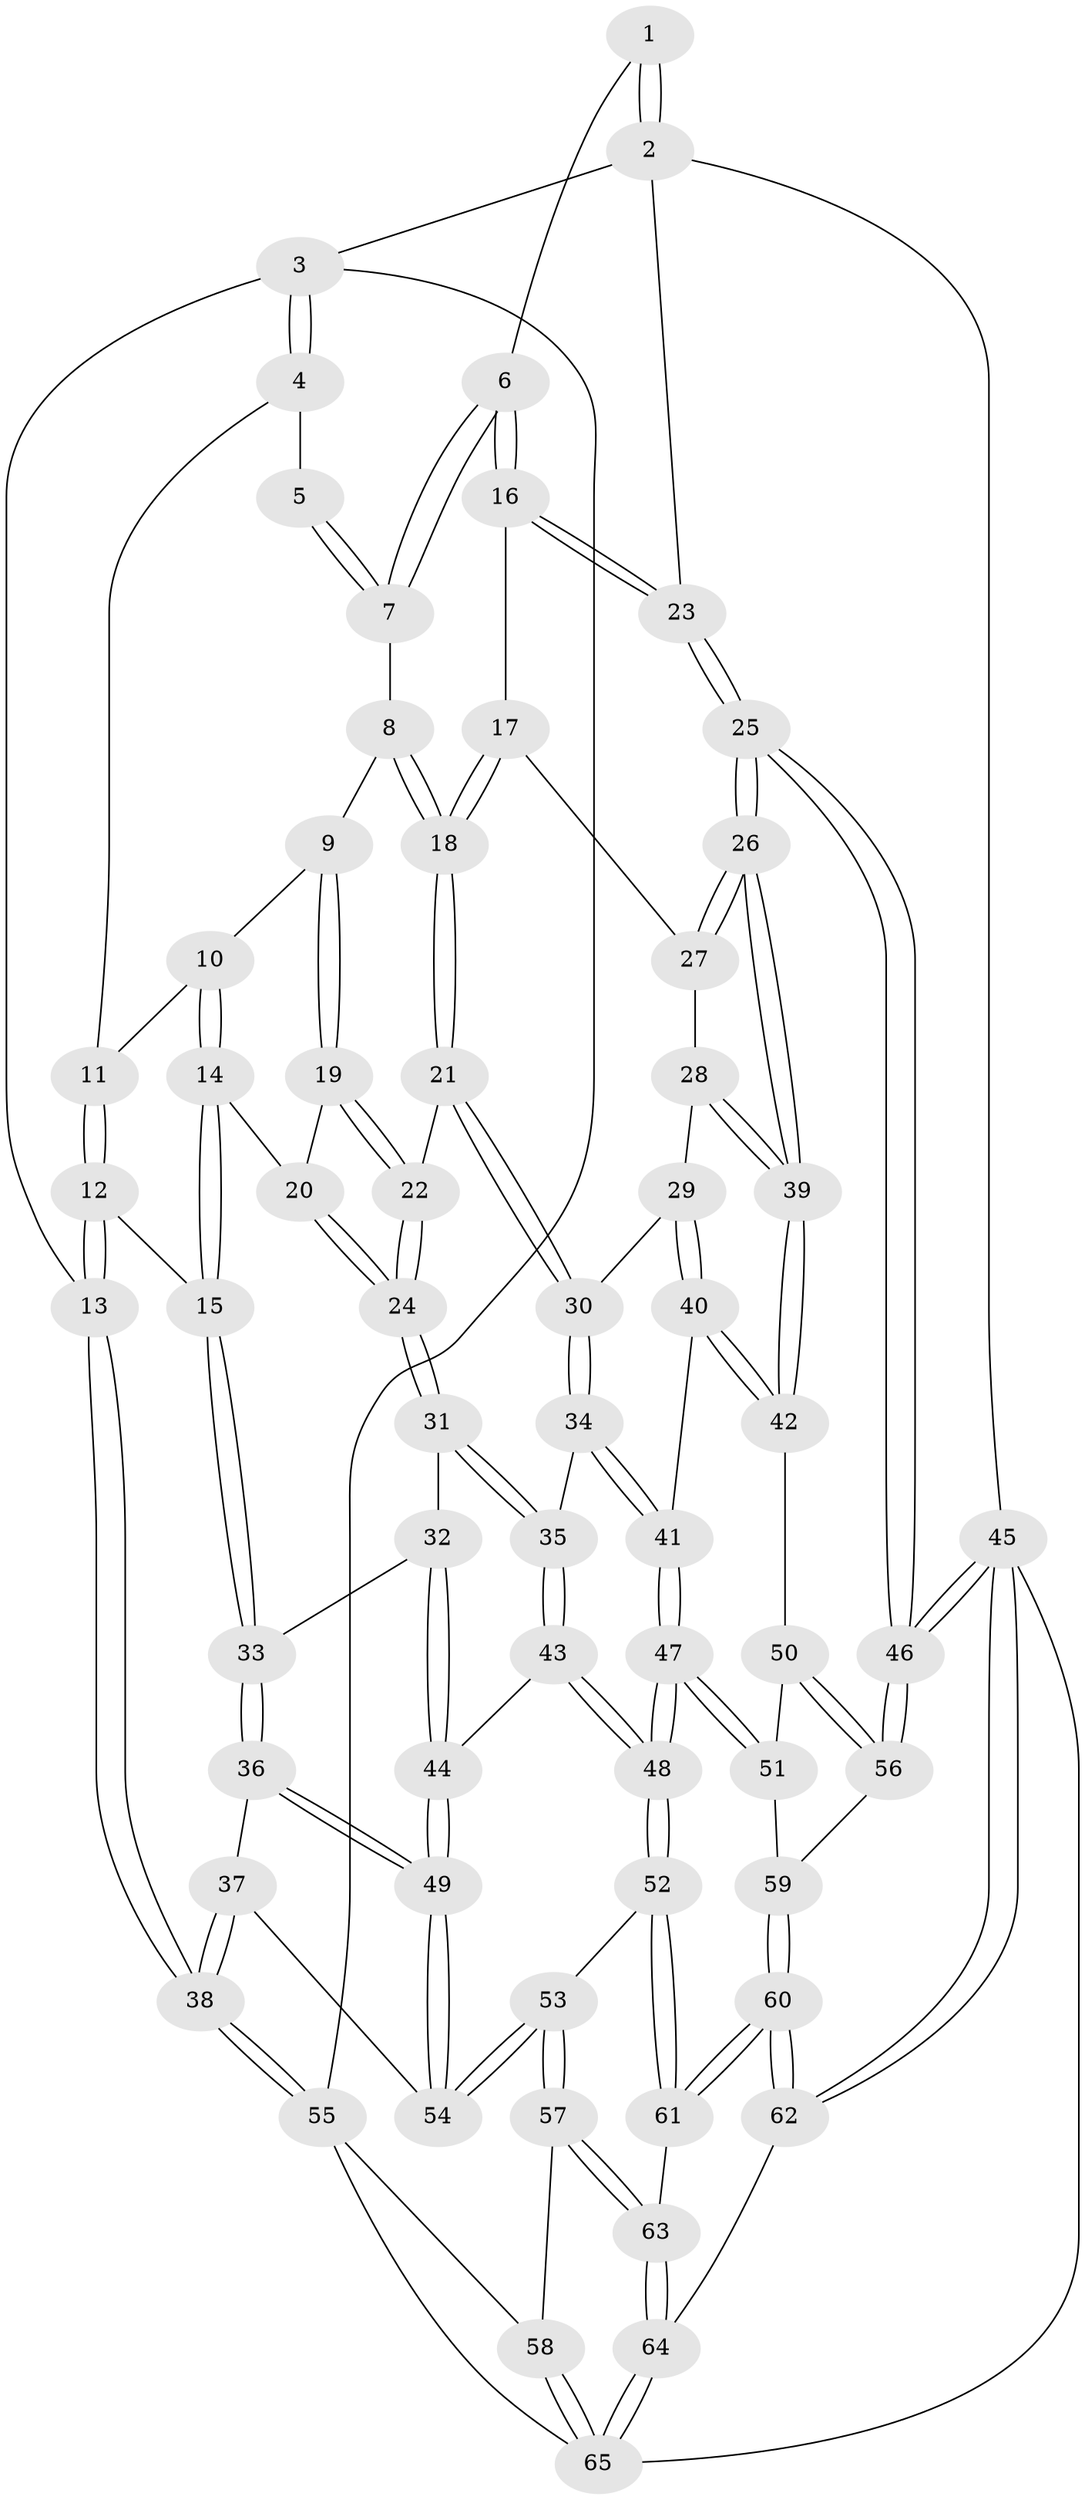 // coarse degree distribution, {3: 0.23076923076923078, 7: 0.02564102564102564, 4: 0.38461538461538464, 5: 0.3076923076923077, 6: 0.05128205128205128}
// Generated by graph-tools (version 1.1) at 2025/24/03/03/25 07:24:33]
// undirected, 65 vertices, 159 edges
graph export_dot {
graph [start="1"]
  node [color=gray90,style=filled];
  1 [pos="+0.716933503137761+0"];
  2 [pos="+1+0"];
  3 [pos="+0+0"];
  4 [pos="+0.05045041419968471+0"];
  5 [pos="+0.4442042706070944+0"];
  6 [pos="+0.671154936363324+0.1123122468678842"];
  7 [pos="+0.4540954216040831+0.009030805196231317"];
  8 [pos="+0.4469144189038108+0.03364808585899321"];
  9 [pos="+0.42100751873254716+0.06919784542561326"];
  10 [pos="+0.2761218823629655+0.07793880139621988"];
  11 [pos="+0.06598299276902804+0"];
  12 [pos="+0.14609740194711177+0.20189629748933138"];
  13 [pos="+0+0.33122758573002203"];
  14 [pos="+0.2507442519226179+0.1955809899119625"];
  15 [pos="+0.20834099004588155+0.21985986967243767"];
  16 [pos="+0.6784655402423562+0.1386519184005362"];
  17 [pos="+0.6713271620956662+0.155103532855272"];
  18 [pos="+0.5765094513785828+0.20890432481277776"];
  19 [pos="+0.41432242248538176+0.0944857931928756"];
  20 [pos="+0.33720050832743104+0.19520555840129483"];
  21 [pos="+0.568168964608676+0.22025052033633685"];
  22 [pos="+0.47338489072193024+0.21812336888455924"];
  23 [pos="+1+0.07951979250752178"];
  24 [pos="+0.40277925352194427+0.2653428043015783"];
  25 [pos="+1+0.38506885851513767"];
  26 [pos="+0.9902682224051252+0.3915880783315423"];
  27 [pos="+0.6719917087036669+0.15629036868034346"];
  28 [pos="+0.7221531391241598+0.3291425466682746"];
  29 [pos="+0.6750833767150692+0.3480650894023789"];
  30 [pos="+0.567362471493797+0.2972189914816995"];
  31 [pos="+0.40168151704266897+0.3117052694885232"];
  32 [pos="+0.3199843155774635+0.36397095242160465"];
  33 [pos="+0.2595005432394373+0.3765395635291788"];
  34 [pos="+0.5154314197214367+0.36895392293153073"];
  35 [pos="+0.4958657001413942+0.37586840986706677"];
  36 [pos="+0.25123915906727967+0.39247460047559246"];
  37 [pos="+0.182403012144734+0.44567475577788607"];
  38 [pos="+0+0.5982435569729188"];
  39 [pos="+0.9554822704447821+0.4010096976135545"];
  40 [pos="+0.640231150807209+0.43917317149977236"];
  41 [pos="+0.6228511494198823+0.451811394403148"];
  42 [pos="+0.8496906531922765+0.47348897932462103"];
  43 [pos="+0.461423449431784+0.4544923029044089"];
  44 [pos="+0.4179565879396595+0.45539790412293935"];
  45 [pos="+1+1"];
  46 [pos="+1+0.6587488765379323"];
  47 [pos="+0.5874547835514555+0.6423726709030377"];
  48 [pos="+0.5463122234296743+0.6733348423665405"];
  49 [pos="+0.3434270134352303+0.502299984746537"];
  50 [pos="+0.8001246572685169+0.5301092254846292"];
  51 [pos="+0.6845794690565117+0.6196114084893108"];
  52 [pos="+0.5321710122364162+0.6956753719428349"];
  53 [pos="+0.3492271183964387+0.6610178293126875"];
  54 [pos="+0.3391049759434862+0.572525313148986"];
  55 [pos="+0+0.6439472458469153"];
  56 [pos="+0.8563636018872246+0.6999249530074672"];
  57 [pos="+0.09618358291101622+0.7344008194150203"];
  58 [pos="+0.07383588947865372+0.727256134421263"];
  59 [pos="+0.8218830087918089+0.7169669263283787"];
  60 [pos="+0.7223717229850585+1"];
  61 [pos="+0.5469011684297561+0.7673653861427896"];
  62 [pos="+0.7249929543894212+1"];
  63 [pos="+0.2544934283894592+0.9389411216379397"];
  64 [pos="+0.31722498989484044+1"];
  65 [pos="+0.06036862380351398+1"];
  1 -- 2;
  1 -- 2;
  1 -- 6;
  2 -- 3;
  2 -- 23;
  2 -- 45;
  3 -- 4;
  3 -- 4;
  3 -- 13;
  3 -- 55;
  4 -- 5;
  4 -- 11;
  5 -- 7;
  5 -- 7;
  6 -- 7;
  6 -- 7;
  6 -- 16;
  6 -- 16;
  7 -- 8;
  8 -- 9;
  8 -- 18;
  8 -- 18;
  9 -- 10;
  9 -- 19;
  9 -- 19;
  10 -- 11;
  10 -- 14;
  10 -- 14;
  11 -- 12;
  11 -- 12;
  12 -- 13;
  12 -- 13;
  12 -- 15;
  13 -- 38;
  13 -- 38;
  14 -- 15;
  14 -- 15;
  14 -- 20;
  15 -- 33;
  15 -- 33;
  16 -- 17;
  16 -- 23;
  16 -- 23;
  17 -- 18;
  17 -- 18;
  17 -- 27;
  18 -- 21;
  18 -- 21;
  19 -- 20;
  19 -- 22;
  19 -- 22;
  20 -- 24;
  20 -- 24;
  21 -- 22;
  21 -- 30;
  21 -- 30;
  22 -- 24;
  22 -- 24;
  23 -- 25;
  23 -- 25;
  24 -- 31;
  24 -- 31;
  25 -- 26;
  25 -- 26;
  25 -- 46;
  25 -- 46;
  26 -- 27;
  26 -- 27;
  26 -- 39;
  26 -- 39;
  27 -- 28;
  28 -- 29;
  28 -- 39;
  28 -- 39;
  29 -- 30;
  29 -- 40;
  29 -- 40;
  30 -- 34;
  30 -- 34;
  31 -- 32;
  31 -- 35;
  31 -- 35;
  32 -- 33;
  32 -- 44;
  32 -- 44;
  33 -- 36;
  33 -- 36;
  34 -- 35;
  34 -- 41;
  34 -- 41;
  35 -- 43;
  35 -- 43;
  36 -- 37;
  36 -- 49;
  36 -- 49;
  37 -- 38;
  37 -- 38;
  37 -- 54;
  38 -- 55;
  38 -- 55;
  39 -- 42;
  39 -- 42;
  40 -- 41;
  40 -- 42;
  40 -- 42;
  41 -- 47;
  41 -- 47;
  42 -- 50;
  43 -- 44;
  43 -- 48;
  43 -- 48;
  44 -- 49;
  44 -- 49;
  45 -- 46;
  45 -- 46;
  45 -- 62;
  45 -- 62;
  45 -- 65;
  46 -- 56;
  46 -- 56;
  47 -- 48;
  47 -- 48;
  47 -- 51;
  47 -- 51;
  48 -- 52;
  48 -- 52;
  49 -- 54;
  49 -- 54;
  50 -- 51;
  50 -- 56;
  50 -- 56;
  51 -- 59;
  52 -- 53;
  52 -- 61;
  52 -- 61;
  53 -- 54;
  53 -- 54;
  53 -- 57;
  53 -- 57;
  55 -- 58;
  55 -- 65;
  56 -- 59;
  57 -- 58;
  57 -- 63;
  57 -- 63;
  58 -- 65;
  58 -- 65;
  59 -- 60;
  59 -- 60;
  60 -- 61;
  60 -- 61;
  60 -- 62;
  60 -- 62;
  61 -- 63;
  62 -- 64;
  63 -- 64;
  63 -- 64;
  64 -- 65;
  64 -- 65;
}
